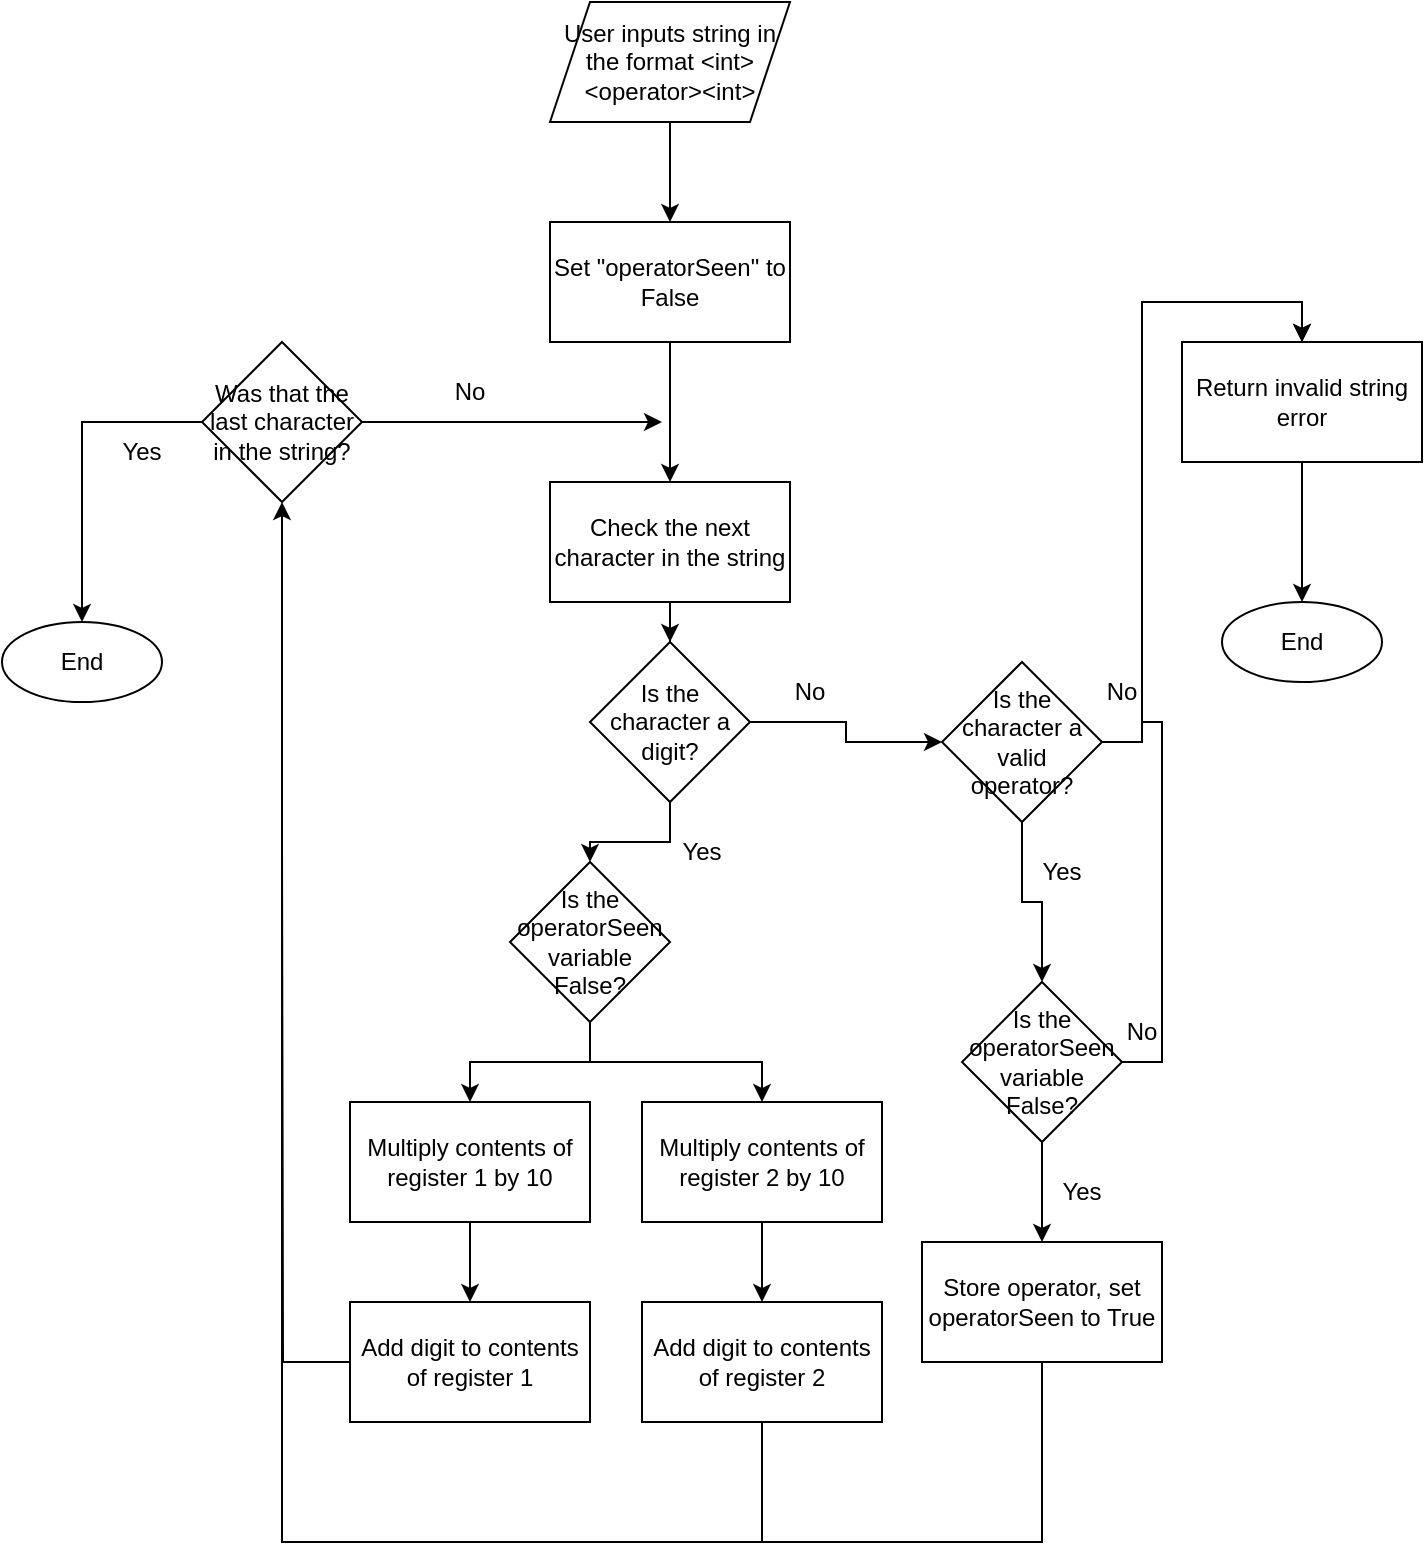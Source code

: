 <mxfile version="23.0.2" type="device">
  <diagram id="C5RBs43oDa-KdzZeNtuy" name="Page-1">
    <mxGraphModel dx="1434" dy="756" grid="1" gridSize="10" guides="1" tooltips="1" connect="1" arrows="1" fold="1" page="1" pageScale="1" pageWidth="827" pageHeight="1169" math="0" shadow="0">
      <root>
        <mxCell id="WIyWlLk6GJQsqaUBKTNV-0" />
        <mxCell id="WIyWlLk6GJQsqaUBKTNV-1" parent="WIyWlLk6GJQsqaUBKTNV-0" />
        <mxCell id="jk3NiZid08slwdM1l7YJ-12" style="edgeStyle=orthogonalEdgeStyle;rounded=0;orthogonalLoop=1;jettySize=auto;html=1;entryX=0.5;entryY=0;entryDx=0;entryDy=0;" edge="1" parent="WIyWlLk6GJQsqaUBKTNV-1" source="jk3NiZid08slwdM1l7YJ-0" target="jk3NiZid08slwdM1l7YJ-10">
          <mxGeometry relative="1" as="geometry" />
        </mxCell>
        <mxCell id="jk3NiZid08slwdM1l7YJ-0" value="User inputs string in the format &amp;lt;int&amp;gt;&amp;lt;operator&amp;gt;&amp;lt;int&amp;gt;" style="shape=parallelogram;perimeter=parallelogramPerimeter;whiteSpace=wrap;html=1;fixedSize=1;" vertex="1" parent="WIyWlLk6GJQsqaUBKTNV-1">
          <mxGeometry x="354" y="70" width="120" height="60" as="geometry" />
        </mxCell>
        <mxCell id="jk3NiZid08slwdM1l7YJ-9" style="edgeStyle=orthogonalEdgeStyle;rounded=0;orthogonalLoop=1;jettySize=auto;html=1;entryX=0;entryY=0.5;entryDx=0;entryDy=0;" edge="1" parent="WIyWlLk6GJQsqaUBKTNV-1" source="jk3NiZid08slwdM1l7YJ-1" target="jk3NiZid08slwdM1l7YJ-6">
          <mxGeometry relative="1" as="geometry" />
        </mxCell>
        <mxCell id="jk3NiZid08slwdM1l7YJ-26" style="edgeStyle=orthogonalEdgeStyle;rounded=0;orthogonalLoop=1;jettySize=auto;html=1;entryX=0.5;entryY=0;entryDx=0;entryDy=0;" edge="1" parent="WIyWlLk6GJQsqaUBKTNV-1" source="jk3NiZid08slwdM1l7YJ-1" target="jk3NiZid08slwdM1l7YJ-25">
          <mxGeometry relative="1" as="geometry" />
        </mxCell>
        <mxCell id="jk3NiZid08slwdM1l7YJ-1" value="Is the character a digit?" style="rhombus;whiteSpace=wrap;html=1;" vertex="1" parent="WIyWlLk6GJQsqaUBKTNV-1">
          <mxGeometry x="374" y="390" width="80" height="80" as="geometry" />
        </mxCell>
        <mxCell id="jk3NiZid08slwdM1l7YJ-5" style="edgeStyle=orthogonalEdgeStyle;rounded=0;orthogonalLoop=1;jettySize=auto;html=1;entryX=0.5;entryY=0;entryDx=0;entryDy=0;" edge="1" parent="WIyWlLk6GJQsqaUBKTNV-1" source="jk3NiZid08slwdM1l7YJ-2" target="jk3NiZid08slwdM1l7YJ-1">
          <mxGeometry relative="1" as="geometry" />
        </mxCell>
        <mxCell id="jk3NiZid08slwdM1l7YJ-2" value="Check the next character in the string" style="rounded=0;whiteSpace=wrap;html=1;" vertex="1" parent="WIyWlLk6GJQsqaUBKTNV-1">
          <mxGeometry x="354" y="310" width="120" height="60" as="geometry" />
        </mxCell>
        <mxCell id="jk3NiZid08slwdM1l7YJ-16" style="edgeStyle=orthogonalEdgeStyle;rounded=0;orthogonalLoop=1;jettySize=auto;html=1;" edge="1" parent="WIyWlLk6GJQsqaUBKTNV-1" source="jk3NiZid08slwdM1l7YJ-6" target="jk3NiZid08slwdM1l7YJ-14">
          <mxGeometry relative="1" as="geometry" />
        </mxCell>
        <mxCell id="jk3NiZid08slwdM1l7YJ-23" style="edgeStyle=orthogonalEdgeStyle;rounded=0;orthogonalLoop=1;jettySize=auto;html=1;entryX=0.5;entryY=0;entryDx=0;entryDy=0;" edge="1" parent="WIyWlLk6GJQsqaUBKTNV-1" source="jk3NiZid08slwdM1l7YJ-6" target="jk3NiZid08slwdM1l7YJ-17">
          <mxGeometry relative="1" as="geometry" />
        </mxCell>
        <mxCell id="jk3NiZid08slwdM1l7YJ-6" value="Is the character a valid operator?" style="rhombus;whiteSpace=wrap;html=1;" vertex="1" parent="WIyWlLk6GJQsqaUBKTNV-1">
          <mxGeometry x="550" y="400" width="80" height="80" as="geometry" />
        </mxCell>
        <mxCell id="jk3NiZid08slwdM1l7YJ-13" style="edgeStyle=orthogonalEdgeStyle;rounded=0;orthogonalLoop=1;jettySize=auto;html=1;" edge="1" parent="WIyWlLk6GJQsqaUBKTNV-1" source="jk3NiZid08slwdM1l7YJ-10" target="jk3NiZid08slwdM1l7YJ-2">
          <mxGeometry relative="1" as="geometry" />
        </mxCell>
        <mxCell id="jk3NiZid08slwdM1l7YJ-10" value="Set &quot;operatorSeen&quot; to False" style="rounded=0;whiteSpace=wrap;html=1;" vertex="1" parent="WIyWlLk6GJQsqaUBKTNV-1">
          <mxGeometry x="354" y="180" width="120" height="60" as="geometry" />
        </mxCell>
        <mxCell id="jk3NiZid08slwdM1l7YJ-21" style="edgeStyle=orthogonalEdgeStyle;rounded=0;orthogonalLoop=1;jettySize=auto;html=1;entryX=0.5;entryY=0;entryDx=0;entryDy=0;" edge="1" parent="WIyWlLk6GJQsqaUBKTNV-1" source="jk3NiZid08slwdM1l7YJ-14" target="jk3NiZid08slwdM1l7YJ-20">
          <mxGeometry relative="1" as="geometry" />
        </mxCell>
        <mxCell id="jk3NiZid08slwdM1l7YJ-24" style="edgeStyle=orthogonalEdgeStyle;rounded=0;orthogonalLoop=1;jettySize=auto;html=1;entryX=0.5;entryY=0;entryDx=0;entryDy=0;" edge="1" parent="WIyWlLk6GJQsqaUBKTNV-1" source="jk3NiZid08slwdM1l7YJ-14" target="jk3NiZid08slwdM1l7YJ-17">
          <mxGeometry relative="1" as="geometry" />
        </mxCell>
        <mxCell id="jk3NiZid08slwdM1l7YJ-14" value="Is the operatorSeen variable False?" style="rhombus;whiteSpace=wrap;html=1;" vertex="1" parent="WIyWlLk6GJQsqaUBKTNV-1">
          <mxGeometry x="560" y="560" width="80" height="80" as="geometry" />
        </mxCell>
        <mxCell id="jk3NiZid08slwdM1l7YJ-19" value="" style="edgeStyle=orthogonalEdgeStyle;rounded=0;orthogonalLoop=1;jettySize=auto;html=1;" edge="1" parent="WIyWlLk6GJQsqaUBKTNV-1" source="jk3NiZid08slwdM1l7YJ-17" target="jk3NiZid08slwdM1l7YJ-18">
          <mxGeometry relative="1" as="geometry" />
        </mxCell>
        <mxCell id="jk3NiZid08slwdM1l7YJ-17" value="Return invalid string error" style="rounded=0;whiteSpace=wrap;html=1;" vertex="1" parent="WIyWlLk6GJQsqaUBKTNV-1">
          <mxGeometry x="670" y="240" width="120" height="60" as="geometry" />
        </mxCell>
        <mxCell id="jk3NiZid08slwdM1l7YJ-18" value="End" style="ellipse;whiteSpace=wrap;html=1;rounded=0;" vertex="1" parent="WIyWlLk6GJQsqaUBKTNV-1">
          <mxGeometry x="690" y="370" width="80" height="40" as="geometry" />
        </mxCell>
        <mxCell id="jk3NiZid08slwdM1l7YJ-38" style="edgeStyle=orthogonalEdgeStyle;rounded=0;orthogonalLoop=1;jettySize=auto;html=1;entryX=0.5;entryY=1;entryDx=0;entryDy=0;" edge="1" parent="WIyWlLk6GJQsqaUBKTNV-1" source="jk3NiZid08slwdM1l7YJ-20" target="jk3NiZid08slwdM1l7YJ-37">
          <mxGeometry relative="1" as="geometry">
            <Array as="points">
              <mxPoint x="600" y="840" />
              <mxPoint x="220" y="840" />
            </Array>
          </mxGeometry>
        </mxCell>
        <mxCell id="jk3NiZid08slwdM1l7YJ-20" value="Store operator, set operatorSeen to True" style="rounded=0;whiteSpace=wrap;html=1;" vertex="1" parent="WIyWlLk6GJQsqaUBKTNV-1">
          <mxGeometry x="540" y="690" width="120" height="60" as="geometry" />
        </mxCell>
        <mxCell id="jk3NiZid08slwdM1l7YJ-31" style="edgeStyle=orthogonalEdgeStyle;rounded=0;orthogonalLoop=1;jettySize=auto;html=1;entryX=0.5;entryY=0;entryDx=0;entryDy=0;" edge="1" parent="WIyWlLk6GJQsqaUBKTNV-1" source="jk3NiZid08slwdM1l7YJ-25" target="jk3NiZid08slwdM1l7YJ-27">
          <mxGeometry relative="1" as="geometry" />
        </mxCell>
        <mxCell id="jk3NiZid08slwdM1l7YJ-32" style="edgeStyle=orthogonalEdgeStyle;rounded=0;orthogonalLoop=1;jettySize=auto;html=1;entryX=0.5;entryY=0;entryDx=0;entryDy=0;" edge="1" parent="WIyWlLk6GJQsqaUBKTNV-1" source="jk3NiZid08slwdM1l7YJ-25" target="jk3NiZid08slwdM1l7YJ-29">
          <mxGeometry relative="1" as="geometry" />
        </mxCell>
        <mxCell id="jk3NiZid08slwdM1l7YJ-25" value="Is the operatorSeen variable False?" style="rhombus;whiteSpace=wrap;html=1;" vertex="1" parent="WIyWlLk6GJQsqaUBKTNV-1">
          <mxGeometry x="334" y="500" width="80" height="80" as="geometry" />
        </mxCell>
        <mxCell id="jk3NiZid08slwdM1l7YJ-33" style="edgeStyle=orthogonalEdgeStyle;rounded=0;orthogonalLoop=1;jettySize=auto;html=1;entryX=0.5;entryY=0;entryDx=0;entryDy=0;" edge="1" parent="WIyWlLk6GJQsqaUBKTNV-1" source="jk3NiZid08slwdM1l7YJ-27" target="jk3NiZid08slwdM1l7YJ-28">
          <mxGeometry relative="1" as="geometry" />
        </mxCell>
        <mxCell id="jk3NiZid08slwdM1l7YJ-27" value="Multiply contents of register 1 by 10" style="rounded=0;whiteSpace=wrap;html=1;" vertex="1" parent="WIyWlLk6GJQsqaUBKTNV-1">
          <mxGeometry x="254" y="620" width="120" height="60" as="geometry" />
        </mxCell>
        <mxCell id="jk3NiZid08slwdM1l7YJ-35" style="edgeStyle=orthogonalEdgeStyle;rounded=0;orthogonalLoop=1;jettySize=auto;html=1;endArrow=none;endFill=0;" edge="1" parent="WIyWlLk6GJQsqaUBKTNV-1" source="jk3NiZid08slwdM1l7YJ-28">
          <mxGeometry relative="1" as="geometry">
            <mxPoint x="220" y="490" as="targetPoint" />
          </mxGeometry>
        </mxCell>
        <mxCell id="jk3NiZid08slwdM1l7YJ-28" value="Add digit to contents of register 1" style="rounded=0;whiteSpace=wrap;html=1;" vertex="1" parent="WIyWlLk6GJQsqaUBKTNV-1">
          <mxGeometry x="254" y="720" width="120" height="60" as="geometry" />
        </mxCell>
        <mxCell id="jk3NiZid08slwdM1l7YJ-34" style="edgeStyle=orthogonalEdgeStyle;rounded=0;orthogonalLoop=1;jettySize=auto;html=1;entryX=0.5;entryY=0;entryDx=0;entryDy=0;" edge="1" parent="WIyWlLk6GJQsqaUBKTNV-1" source="jk3NiZid08slwdM1l7YJ-29" target="jk3NiZid08slwdM1l7YJ-30">
          <mxGeometry relative="1" as="geometry" />
        </mxCell>
        <mxCell id="jk3NiZid08slwdM1l7YJ-29" value="Multiply contents of register 2 by 10" style="rounded=0;whiteSpace=wrap;html=1;" vertex="1" parent="WIyWlLk6GJQsqaUBKTNV-1">
          <mxGeometry x="400" y="620" width="120" height="60" as="geometry" />
        </mxCell>
        <mxCell id="jk3NiZid08slwdM1l7YJ-36" style="edgeStyle=orthogonalEdgeStyle;rounded=0;orthogonalLoop=1;jettySize=auto;html=1;endArrow=none;endFill=0;" edge="1" parent="WIyWlLk6GJQsqaUBKTNV-1" source="jk3NiZid08slwdM1l7YJ-30">
          <mxGeometry relative="1" as="geometry">
            <mxPoint x="460" y="840" as="targetPoint" />
          </mxGeometry>
        </mxCell>
        <mxCell id="jk3NiZid08slwdM1l7YJ-30" value="Add digit to contents of register 2" style="rounded=0;whiteSpace=wrap;html=1;" vertex="1" parent="WIyWlLk6GJQsqaUBKTNV-1">
          <mxGeometry x="400" y="720" width="120" height="60" as="geometry" />
        </mxCell>
        <mxCell id="jk3NiZid08slwdM1l7YJ-40" style="edgeStyle=orthogonalEdgeStyle;rounded=0;orthogonalLoop=1;jettySize=auto;html=1;entryX=0.5;entryY=0;entryDx=0;entryDy=0;" edge="1" parent="WIyWlLk6GJQsqaUBKTNV-1" source="jk3NiZid08slwdM1l7YJ-37" target="jk3NiZid08slwdM1l7YJ-39">
          <mxGeometry relative="1" as="geometry" />
        </mxCell>
        <mxCell id="jk3NiZid08slwdM1l7YJ-41" style="edgeStyle=orthogonalEdgeStyle;rounded=0;orthogonalLoop=1;jettySize=auto;html=1;" edge="1" parent="WIyWlLk6GJQsqaUBKTNV-1" source="jk3NiZid08slwdM1l7YJ-37">
          <mxGeometry relative="1" as="geometry">
            <mxPoint x="410" y="280" as="targetPoint" />
          </mxGeometry>
        </mxCell>
        <mxCell id="jk3NiZid08slwdM1l7YJ-37" value="Was that the last character in the string?" style="rhombus;whiteSpace=wrap;html=1;" vertex="1" parent="WIyWlLk6GJQsqaUBKTNV-1">
          <mxGeometry x="180" y="240" width="80" height="80" as="geometry" />
        </mxCell>
        <mxCell id="jk3NiZid08slwdM1l7YJ-39" value="End" style="ellipse;whiteSpace=wrap;html=1;rounded=0;" vertex="1" parent="WIyWlLk6GJQsqaUBKTNV-1">
          <mxGeometry x="80" y="380" width="80" height="40" as="geometry" />
        </mxCell>
        <mxCell id="jk3NiZid08slwdM1l7YJ-42" value="No" style="text;html=1;strokeColor=none;fillColor=none;align=center;verticalAlign=middle;whiteSpace=wrap;rounded=0;" vertex="1" parent="WIyWlLk6GJQsqaUBKTNV-1">
          <mxGeometry x="284" y="250" width="60" height="30" as="geometry" />
        </mxCell>
        <mxCell id="jk3NiZid08slwdM1l7YJ-43" value="No" style="text;html=1;strokeColor=none;fillColor=none;align=center;verticalAlign=middle;whiteSpace=wrap;rounded=0;" vertex="1" parent="WIyWlLk6GJQsqaUBKTNV-1">
          <mxGeometry x="454" y="400" width="60" height="30" as="geometry" />
        </mxCell>
        <mxCell id="jk3NiZid08slwdM1l7YJ-44" value="No" style="text;html=1;strokeColor=none;fillColor=none;align=center;verticalAlign=middle;whiteSpace=wrap;rounded=0;" vertex="1" parent="WIyWlLk6GJQsqaUBKTNV-1">
          <mxGeometry x="610" y="400" width="60" height="30" as="geometry" />
        </mxCell>
        <mxCell id="jk3NiZid08slwdM1l7YJ-45" value="No" style="text;html=1;strokeColor=none;fillColor=none;align=center;verticalAlign=middle;whiteSpace=wrap;rounded=0;" vertex="1" parent="WIyWlLk6GJQsqaUBKTNV-1">
          <mxGeometry x="620" y="570" width="60" height="30" as="geometry" />
        </mxCell>
        <mxCell id="jk3NiZid08slwdM1l7YJ-46" value="Yes" style="text;html=1;strokeColor=none;fillColor=none;align=center;verticalAlign=middle;whiteSpace=wrap;rounded=0;" vertex="1" parent="WIyWlLk6GJQsqaUBKTNV-1">
          <mxGeometry x="400" y="480" width="60" height="30" as="geometry" />
        </mxCell>
        <mxCell id="jk3NiZid08slwdM1l7YJ-47" value="Yes" style="text;html=1;strokeColor=none;fillColor=none;align=center;verticalAlign=middle;whiteSpace=wrap;rounded=0;" vertex="1" parent="WIyWlLk6GJQsqaUBKTNV-1">
          <mxGeometry x="580" y="490" width="60" height="30" as="geometry" />
        </mxCell>
        <mxCell id="jk3NiZid08slwdM1l7YJ-48" value="Yes" style="text;html=1;strokeColor=none;fillColor=none;align=center;verticalAlign=middle;whiteSpace=wrap;rounded=0;" vertex="1" parent="WIyWlLk6GJQsqaUBKTNV-1">
          <mxGeometry x="590" y="650" width="60" height="30" as="geometry" />
        </mxCell>
        <mxCell id="jk3NiZid08slwdM1l7YJ-49" value="Yes" style="text;html=1;strokeColor=none;fillColor=none;align=center;verticalAlign=middle;whiteSpace=wrap;rounded=0;" vertex="1" parent="WIyWlLk6GJQsqaUBKTNV-1">
          <mxGeometry x="120" y="280" width="60" height="30" as="geometry" />
        </mxCell>
      </root>
    </mxGraphModel>
  </diagram>
</mxfile>
